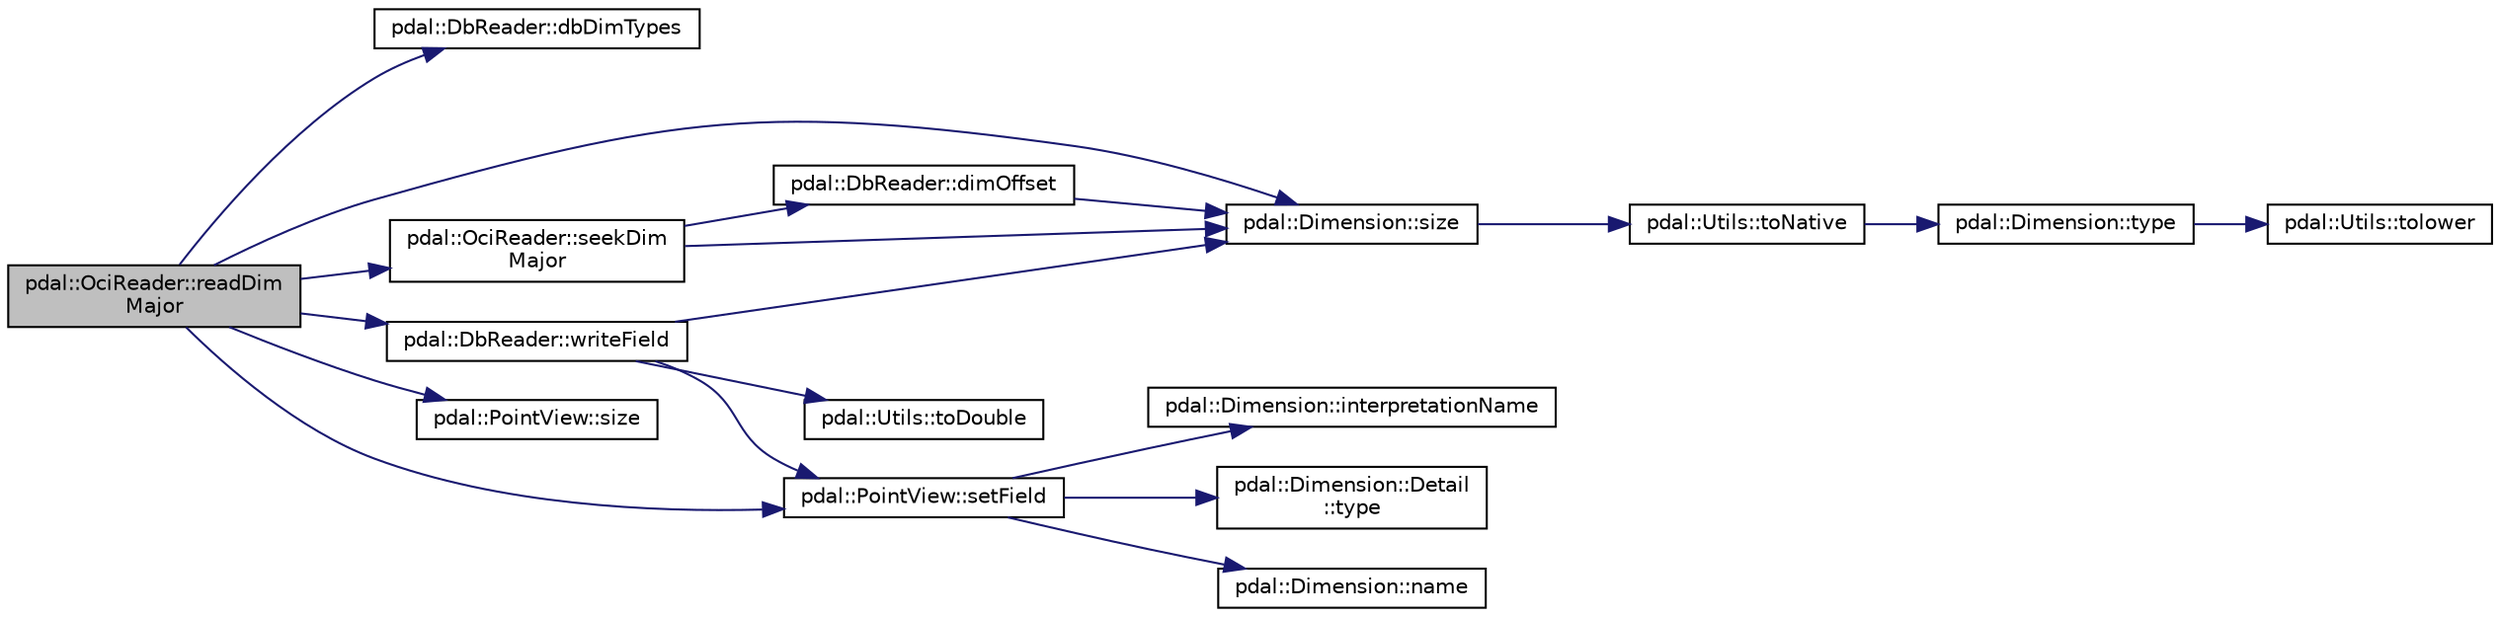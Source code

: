 digraph "pdal::OciReader::readDimMajor"
{
  edge [fontname="Helvetica",fontsize="10",labelfontname="Helvetica",labelfontsize="10"];
  node [fontname="Helvetica",fontsize="10",shape=record];
  rankdir="LR";
  Node1 [label="pdal::OciReader::readDim\lMajor",height=0.2,width=0.4,color="black", fillcolor="grey75", style="filled", fontcolor="black"];
  Node1 -> Node2 [color="midnightblue",fontsize="10",style="solid",fontname="Helvetica"];
  Node2 [label="pdal::DbReader::dbDimTypes",height=0.2,width=0.4,color="black", fillcolor="white", style="filled",URL="$classpdal_1_1DbReader.html#a9430b5a4eaed07b605f205f3e500932a"];
  Node1 -> Node3 [color="midnightblue",fontsize="10",style="solid",fontname="Helvetica"];
  Node3 [label="pdal::OciReader::seekDim\lMajor",height=0.2,width=0.4,color="black", fillcolor="white", style="filled",URL="$classpdal_1_1OciReader.html#a7dd48b4b3611f5454f1987e3f4bd5173"];
  Node3 -> Node4 [color="midnightblue",fontsize="10",style="solid",fontname="Helvetica"];
  Node4 [label="pdal::DbReader::dimOffset",height=0.2,width=0.4,color="black", fillcolor="white", style="filled",URL="$classpdal_1_1DbReader.html#ad9a216ed7f060c510d63aa0da49e29d1"];
  Node4 -> Node5 [color="midnightblue",fontsize="10",style="solid",fontname="Helvetica"];
  Node5 [label="pdal::Dimension::size",height=0.2,width=0.4,color="black", fillcolor="white", style="filled",URL="$namespacepdal_1_1Dimension.html#acf81dae9d5946f3a941f9df154b2329b"];
  Node5 -> Node6 [color="midnightblue",fontsize="10",style="solid",fontname="Helvetica"];
  Node6 [label="pdal::Utils::toNative",height=0.2,width=0.4,color="black", fillcolor="white", style="filled",URL="$namespacepdal_1_1Utils.html#a59253304d0f929e3a3ea00f09636002f"];
  Node6 -> Node7 [color="midnightblue",fontsize="10",style="solid",fontname="Helvetica"];
  Node7 [label="pdal::Dimension::type",height=0.2,width=0.4,color="black", fillcolor="white", style="filled",URL="$namespacepdal_1_1Dimension.html#a880d689fed54aa3ded6f88c9e058c5d2"];
  Node7 -> Node8 [color="midnightblue",fontsize="10",style="solid",fontname="Helvetica"];
  Node8 [label="pdal::Utils::tolower",height=0.2,width=0.4,color="black", fillcolor="white", style="filled",URL="$namespacepdal_1_1Utils.html#a5268937cf695835e55392f752dc02cb2"];
  Node3 -> Node5 [color="midnightblue",fontsize="10",style="solid",fontname="Helvetica"];
  Node1 -> Node9 [color="midnightblue",fontsize="10",style="solid",fontname="Helvetica"];
  Node9 [label="pdal::PointView::setField",height=0.2,width=0.4,color="black", fillcolor="white", style="filled",URL="$classpdal_1_1PointView.html#a7931019cfba92e9c3a93592a2fbf4a0f"];
  Node9 -> Node10 [color="midnightblue",fontsize="10",style="solid",fontname="Helvetica"];
  Node10 [label="pdal::Dimension::Detail\l::type",height=0.2,width=0.4,color="black", fillcolor="white", style="filled",URL="$classpdal_1_1Dimension_1_1Detail.html#adf5961976b7fce3d90a0dddd50519a7c"];
  Node9 -> Node11 [color="midnightblue",fontsize="10",style="solid",fontname="Helvetica"];
  Node11 [label="pdal::Dimension::name",height=0.2,width=0.4,color="black", fillcolor="white", style="filled",URL="$namespacepdal_1_1Dimension.html#af3176b0b7e6b4be000317846cf7c2718"];
  Node9 -> Node12 [color="midnightblue",fontsize="10",style="solid",fontname="Helvetica"];
  Node12 [label="pdal::Dimension::interpretationName",height=0.2,width=0.4,color="black", fillcolor="white", style="filled",URL="$namespacepdal_1_1Dimension.html#acc41232ae1e707d6c928ffb9a56592d3"];
  Node1 -> Node13 [color="midnightblue",fontsize="10",style="solid",fontname="Helvetica"];
  Node13 [label="pdal::PointView::size",height=0.2,width=0.4,color="black", fillcolor="white", style="filled",URL="$classpdal_1_1PointView.html#a4c2fba9b5d7a61f19a558bb08405555d"];
  Node1 -> Node5 [color="midnightblue",fontsize="10",style="solid",fontname="Helvetica"];
  Node1 -> Node14 [color="midnightblue",fontsize="10",style="solid",fontname="Helvetica"];
  Node14 [label="pdal::DbReader::writeField",height=0.2,width=0.4,color="black", fillcolor="white", style="filled",URL="$classpdal_1_1DbReader.html#aea009ba3be12d1bd04ea08c0eeb38dd4"];
  Node14 -> Node9 [color="midnightblue",fontsize="10",style="solid",fontname="Helvetica"];
  Node14 -> Node5 [color="midnightblue",fontsize="10",style="solid",fontname="Helvetica"];
  Node14 -> Node15 [color="midnightblue",fontsize="10",style="solid",fontname="Helvetica"];
  Node15 [label="pdal::Utils::toDouble",height=0.2,width=0.4,color="black", fillcolor="white", style="filled",URL="$namespacepdal_1_1Utils.html#a9b5b9ef216d7036c7cb36d219af17925"];
}
